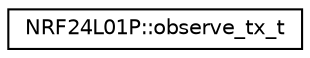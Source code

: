 digraph "Graphical Class Hierarchy"
{
  edge [fontname="Helvetica",fontsize="10",labelfontname="Helvetica",labelfontsize="10"];
  node [fontname="Helvetica",fontsize="10",shape=record];
  rankdir="LR";
  Node1 [label="NRF24L01P::observe_tx_t",height=0.2,width=0.4,color="black", fillcolor="white", style="filled",URL="$d6/d5c/unionNRF24L01P_1_1observe__tx__t.html"];
}

